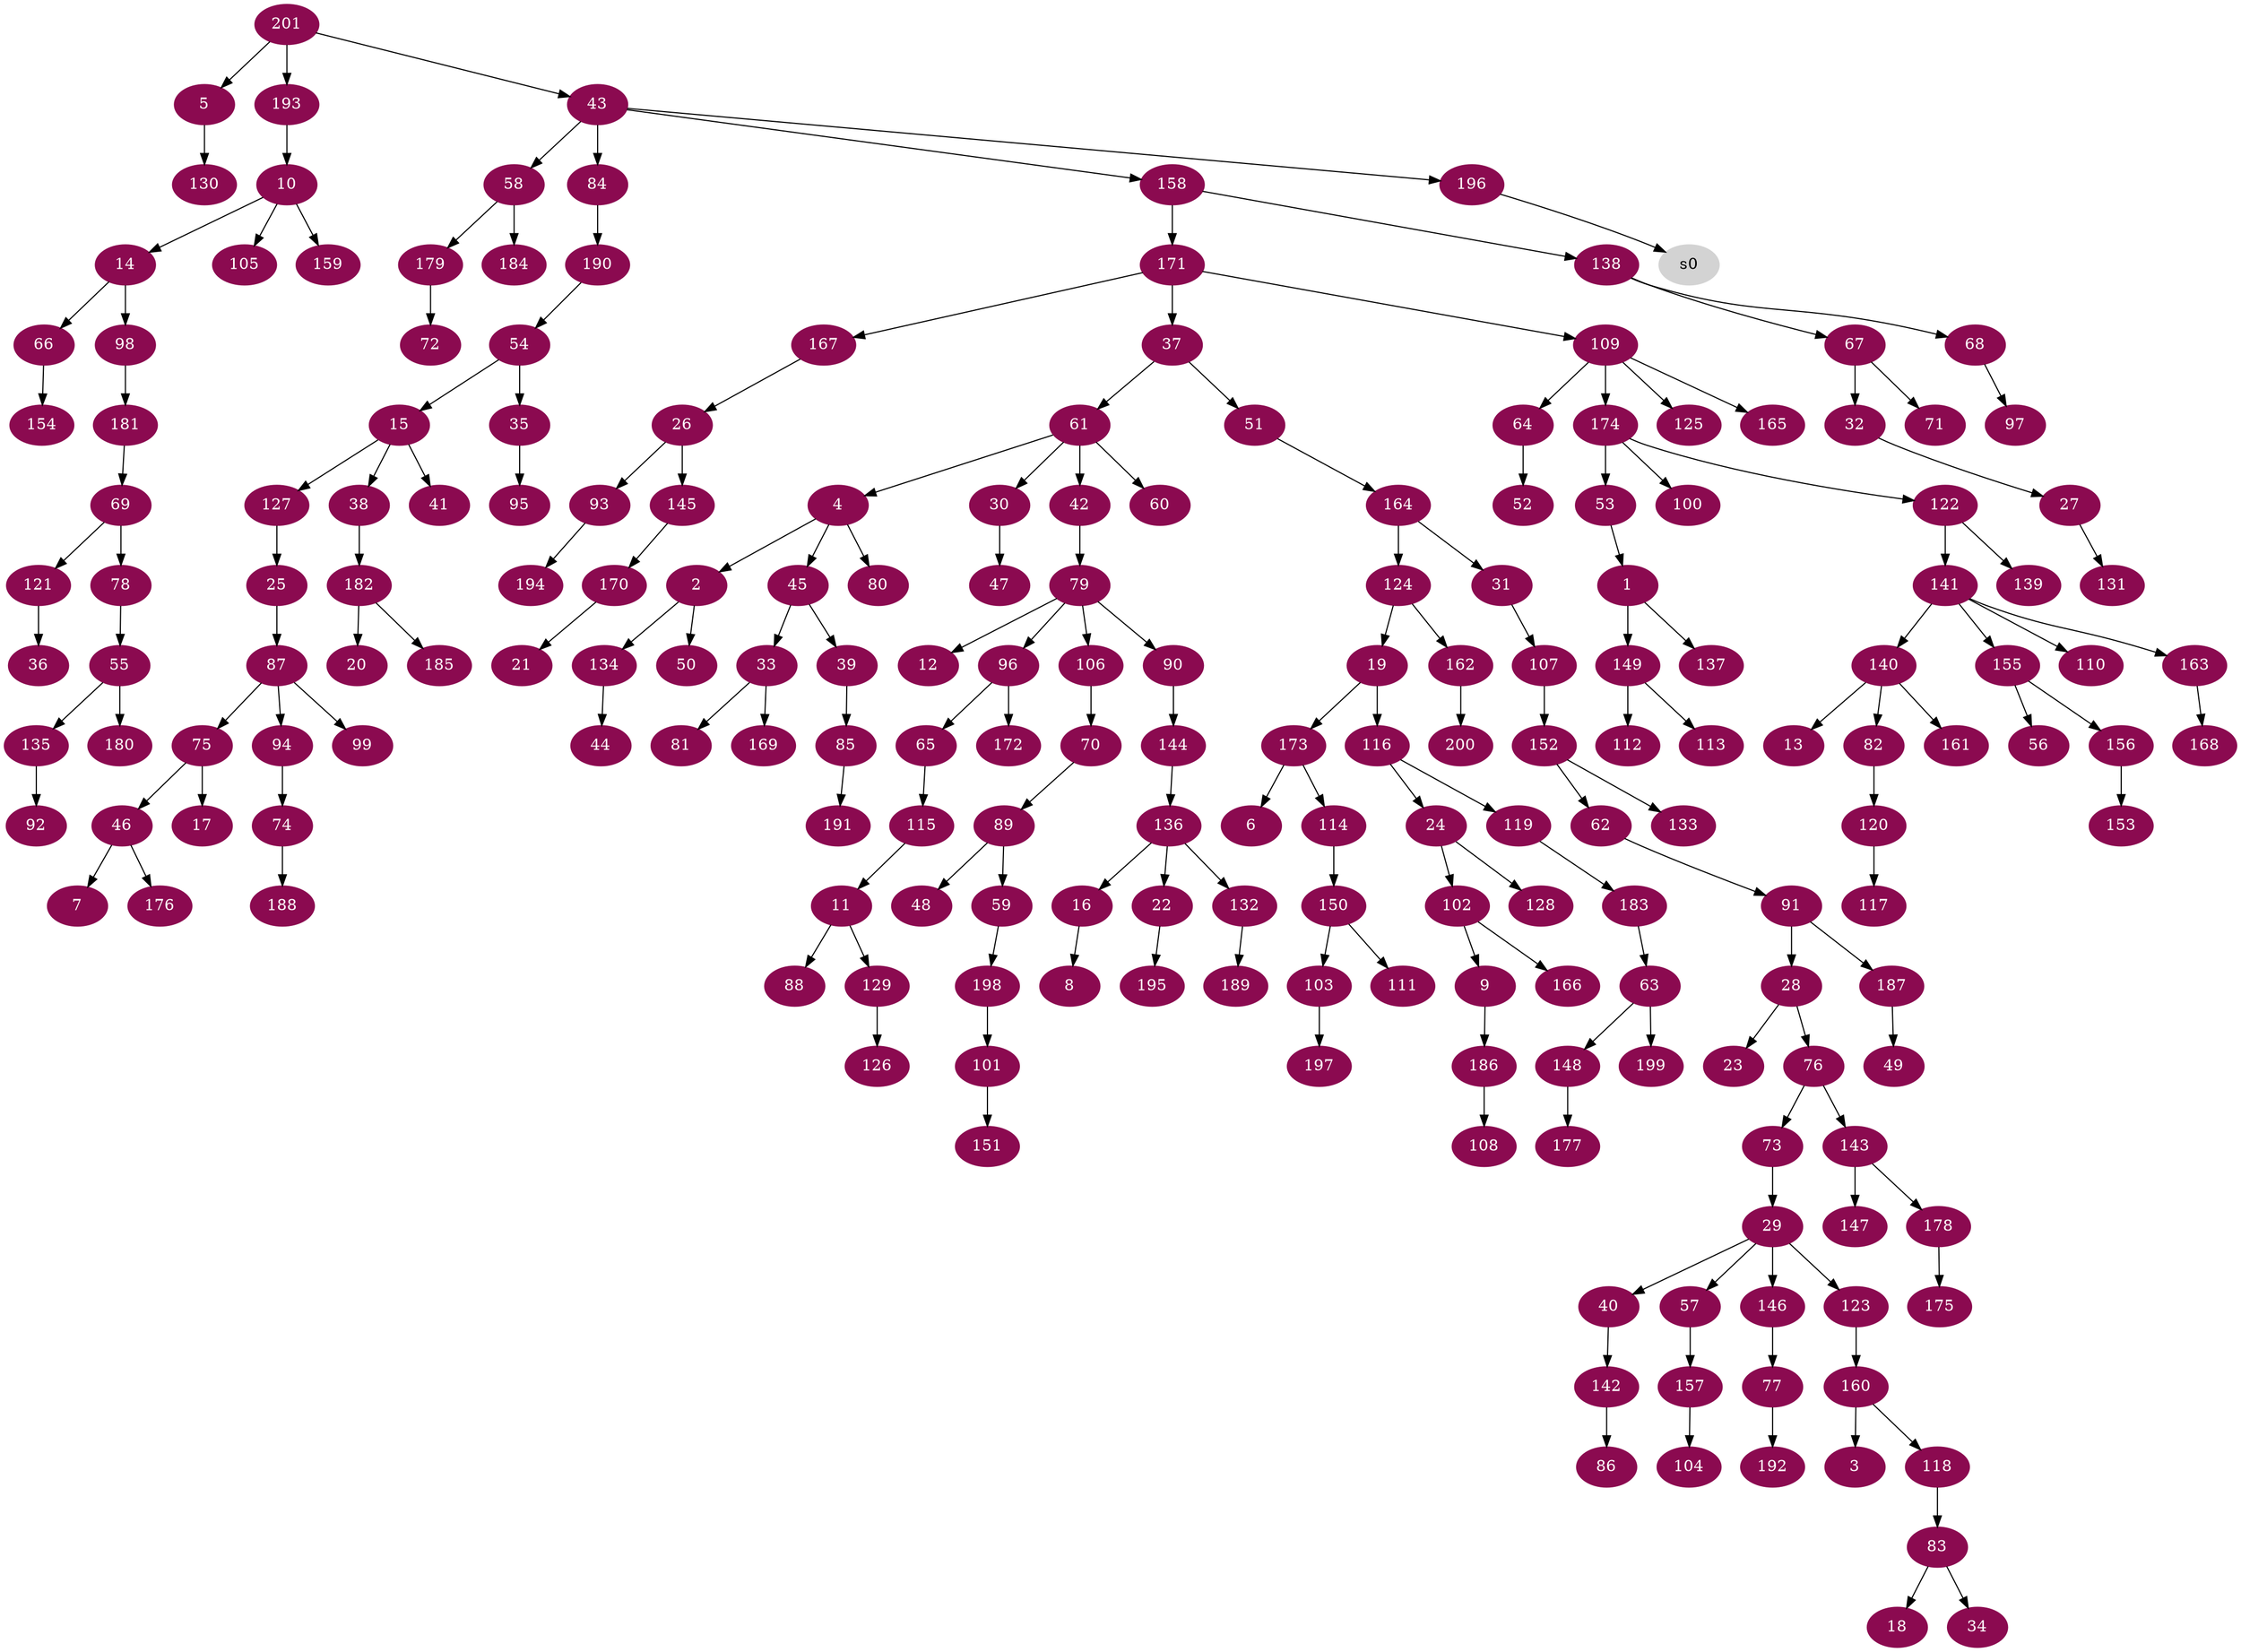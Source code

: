 digraph G {
node [color=deeppink4, style=filled, fontcolor=white];
53 -> 1;
4 -> 2;
160 -> 3;
61 -> 4;
201 -> 5;
173 -> 6;
46 -> 7;
16 -> 8;
102 -> 9;
193 -> 10;
115 -> 11;
79 -> 12;
140 -> 13;
10 -> 14;
54 -> 15;
136 -> 16;
75 -> 17;
83 -> 18;
124 -> 19;
182 -> 20;
170 -> 21;
136 -> 22;
28 -> 23;
116 -> 24;
127 -> 25;
167 -> 26;
32 -> 27;
91 -> 28;
73 -> 29;
61 -> 30;
164 -> 31;
67 -> 32;
45 -> 33;
83 -> 34;
54 -> 35;
121 -> 36;
171 -> 37;
15 -> 38;
45 -> 39;
29 -> 40;
15 -> 41;
61 -> 42;
201 -> 43;
134 -> 44;
4 -> 45;
75 -> 46;
30 -> 47;
89 -> 48;
187 -> 49;
2 -> 50;
37 -> 51;
64 -> 52;
174 -> 53;
190 -> 54;
78 -> 55;
155 -> 56;
29 -> 57;
43 -> 58;
89 -> 59;
61 -> 60;
37 -> 61;
152 -> 62;
183 -> 63;
109 -> 64;
96 -> 65;
14 -> 66;
138 -> 67;
138 -> 68;
181 -> 69;
106 -> 70;
67 -> 71;
179 -> 72;
76 -> 73;
94 -> 74;
87 -> 75;
28 -> 76;
146 -> 77;
69 -> 78;
42 -> 79;
4 -> 80;
33 -> 81;
140 -> 82;
118 -> 83;
43 -> 84;
39 -> 85;
142 -> 86;
25 -> 87;
11 -> 88;
70 -> 89;
79 -> 90;
62 -> 91;
135 -> 92;
26 -> 93;
87 -> 94;
35 -> 95;
79 -> 96;
68 -> 97;
14 -> 98;
87 -> 99;
174 -> 100;
198 -> 101;
24 -> 102;
150 -> 103;
157 -> 104;
10 -> 105;
79 -> 106;
31 -> 107;
186 -> 108;
171 -> 109;
141 -> 110;
150 -> 111;
149 -> 112;
149 -> 113;
173 -> 114;
65 -> 115;
19 -> 116;
120 -> 117;
160 -> 118;
116 -> 119;
82 -> 120;
69 -> 121;
174 -> 122;
29 -> 123;
164 -> 124;
109 -> 125;
129 -> 126;
15 -> 127;
24 -> 128;
11 -> 129;
5 -> 130;
27 -> 131;
136 -> 132;
152 -> 133;
2 -> 134;
55 -> 135;
144 -> 136;
1 -> 137;
158 -> 138;
122 -> 139;
141 -> 140;
122 -> 141;
40 -> 142;
76 -> 143;
90 -> 144;
26 -> 145;
29 -> 146;
143 -> 147;
63 -> 148;
1 -> 149;
114 -> 150;
101 -> 151;
107 -> 152;
156 -> 153;
66 -> 154;
141 -> 155;
155 -> 156;
57 -> 157;
43 -> 158;
10 -> 159;
123 -> 160;
140 -> 161;
124 -> 162;
141 -> 163;
51 -> 164;
109 -> 165;
102 -> 166;
171 -> 167;
163 -> 168;
33 -> 169;
145 -> 170;
158 -> 171;
96 -> 172;
19 -> 173;
109 -> 174;
178 -> 175;
46 -> 176;
148 -> 177;
143 -> 178;
58 -> 179;
55 -> 180;
98 -> 181;
38 -> 182;
119 -> 183;
58 -> 184;
182 -> 185;
9 -> 186;
91 -> 187;
74 -> 188;
132 -> 189;
84 -> 190;
85 -> 191;
77 -> 192;
201 -> 193;
93 -> 194;
22 -> 195;
43 -> 196;
103 -> 197;
59 -> 198;
63 -> 199;
162 -> 200;
node [color=lightgrey, style=filled, fontcolor=black];
196 -> s0;
}
